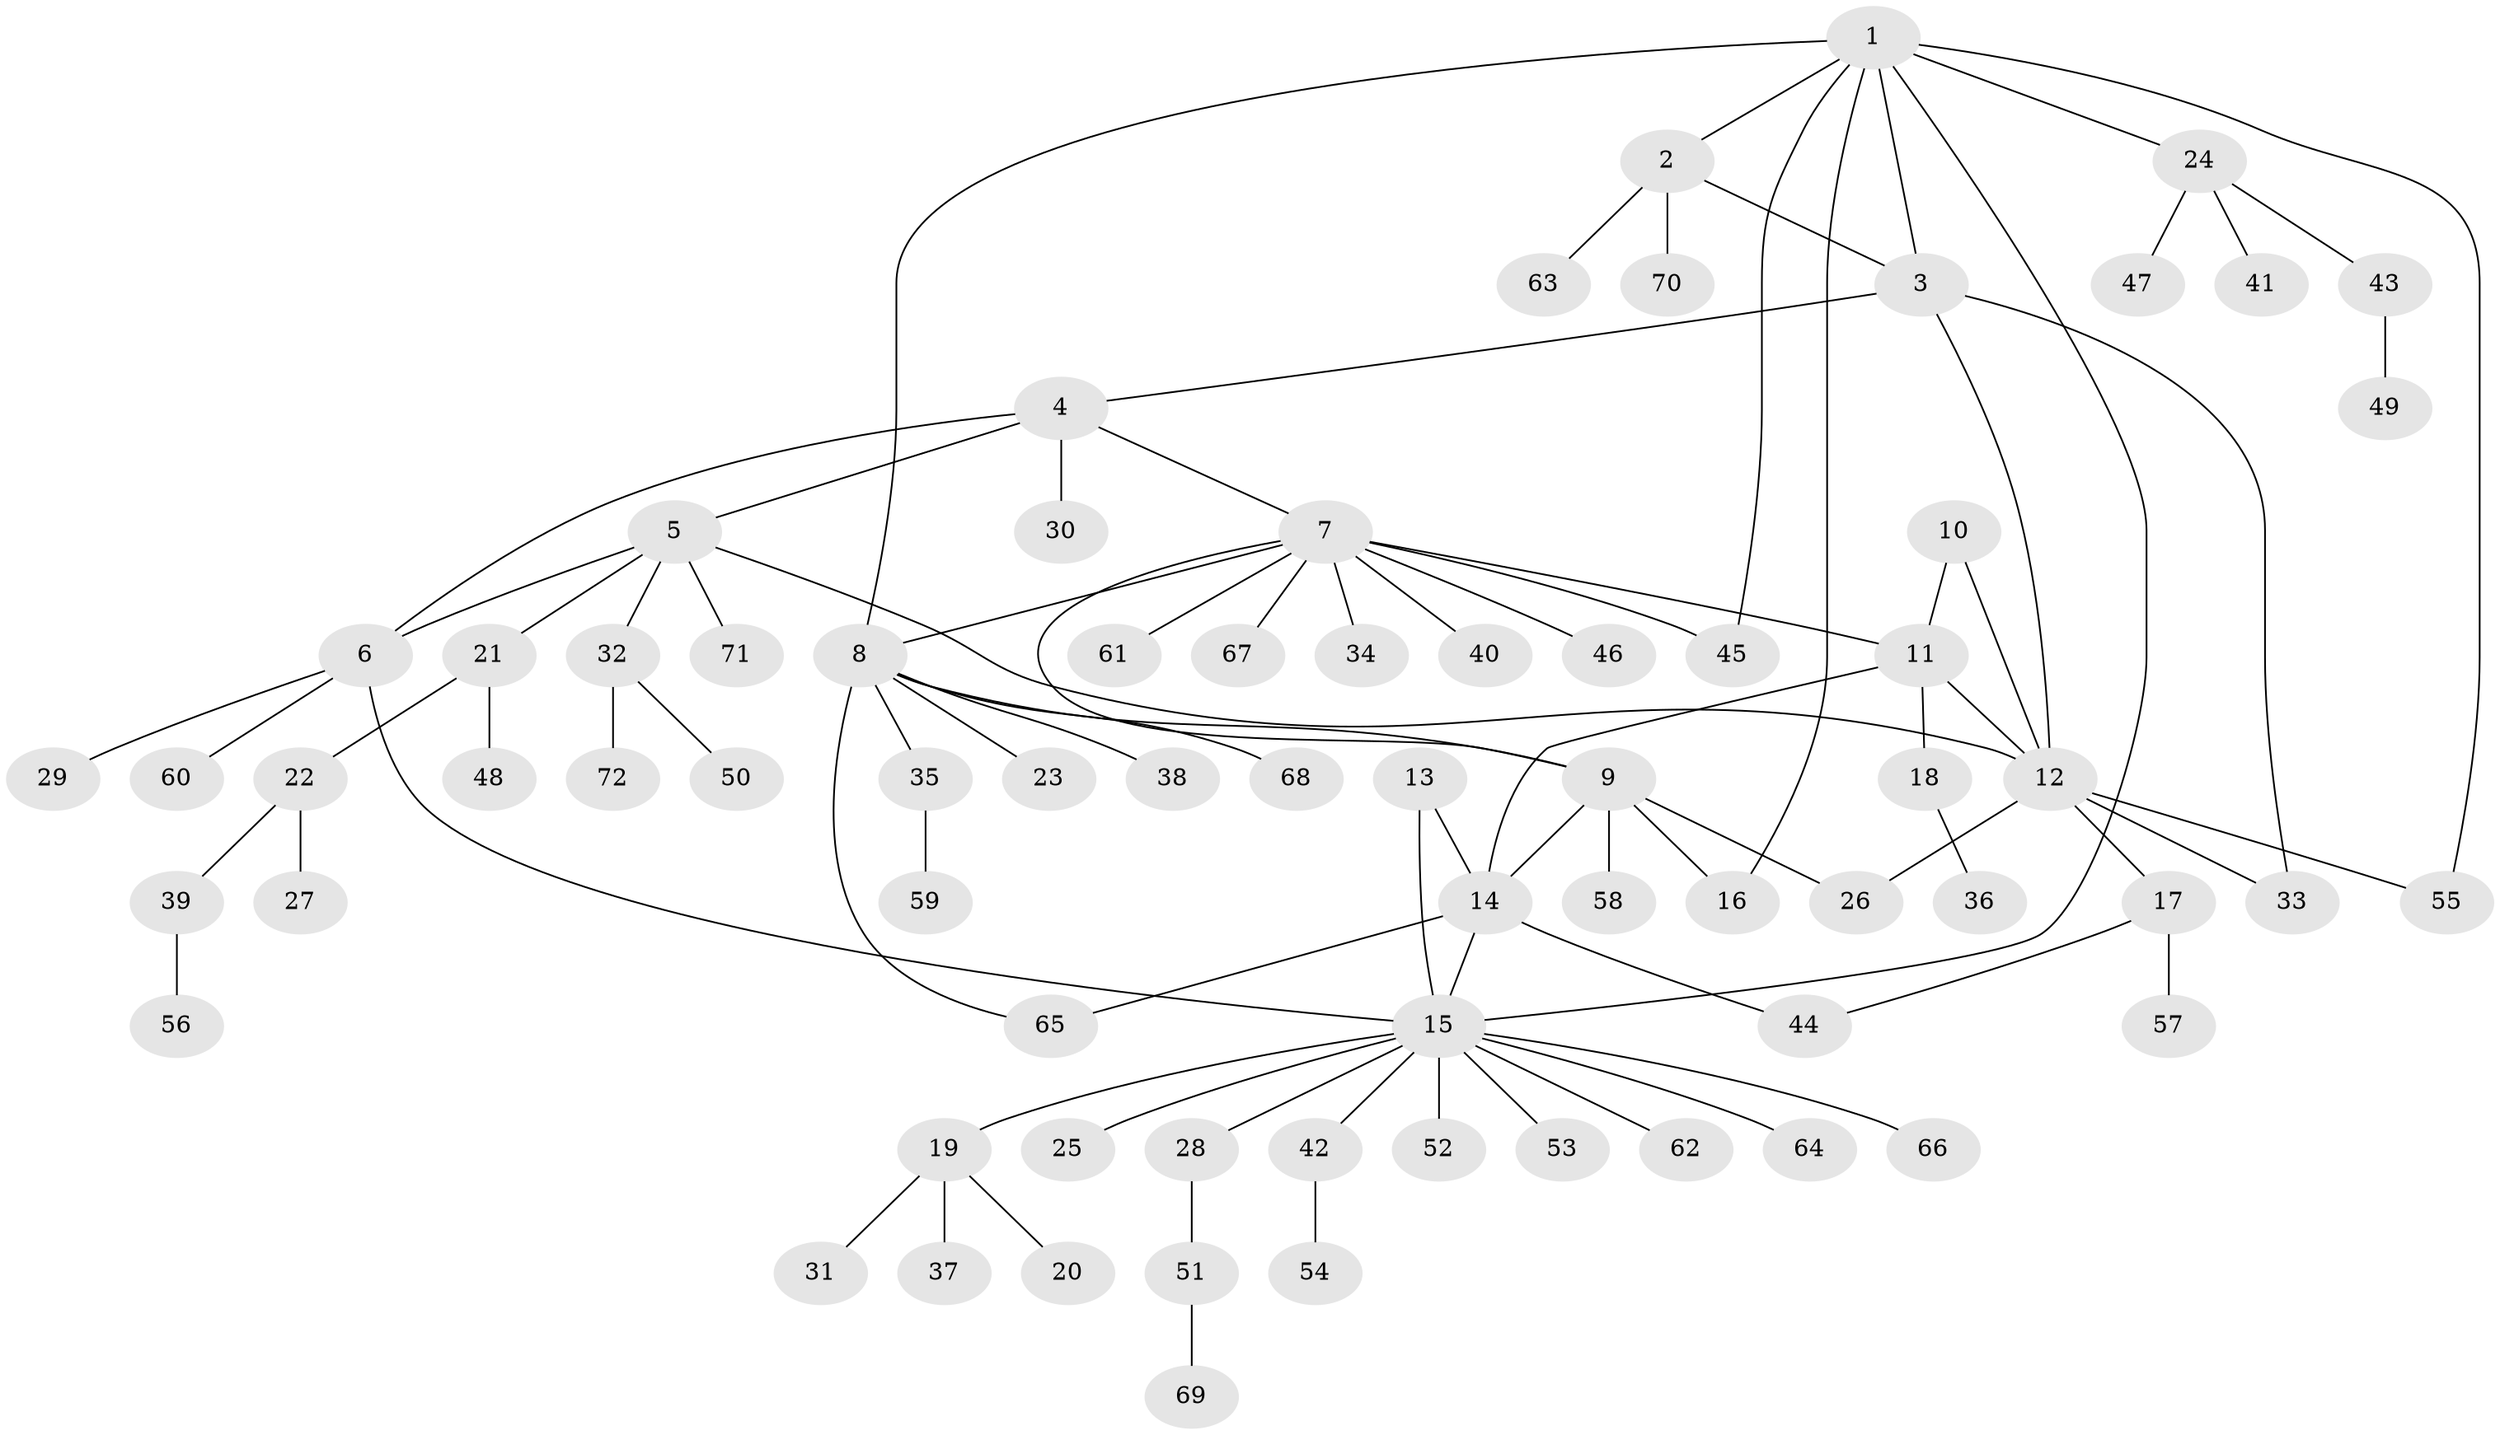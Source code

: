 // coarse degree distribution, {18: 0.018867924528301886, 3: 0.07547169811320754, 7: 0.05660377358490566, 8: 0.018867924528301886, 9: 0.018867924528301886, 6: 0.018867924528301886, 4: 0.03773584905660377, 5: 0.018867924528301886, 2: 0.1509433962264151, 1: 0.5849056603773585}
// Generated by graph-tools (version 1.1) at 2025/24/03/03/25 07:24:11]
// undirected, 72 vertices, 89 edges
graph export_dot {
graph [start="1"]
  node [color=gray90,style=filled];
  1;
  2;
  3;
  4;
  5;
  6;
  7;
  8;
  9;
  10;
  11;
  12;
  13;
  14;
  15;
  16;
  17;
  18;
  19;
  20;
  21;
  22;
  23;
  24;
  25;
  26;
  27;
  28;
  29;
  30;
  31;
  32;
  33;
  34;
  35;
  36;
  37;
  38;
  39;
  40;
  41;
  42;
  43;
  44;
  45;
  46;
  47;
  48;
  49;
  50;
  51;
  52;
  53;
  54;
  55;
  56;
  57;
  58;
  59;
  60;
  61;
  62;
  63;
  64;
  65;
  66;
  67;
  68;
  69;
  70;
  71;
  72;
  1 -- 2;
  1 -- 3;
  1 -- 8;
  1 -- 15;
  1 -- 16;
  1 -- 24;
  1 -- 45;
  1 -- 55;
  2 -- 3;
  2 -- 63;
  2 -- 70;
  3 -- 4;
  3 -- 12;
  3 -- 33;
  4 -- 5;
  4 -- 6;
  4 -- 7;
  4 -- 30;
  5 -- 6;
  5 -- 12;
  5 -- 21;
  5 -- 32;
  5 -- 71;
  6 -- 15;
  6 -- 29;
  6 -- 60;
  7 -- 8;
  7 -- 9;
  7 -- 11;
  7 -- 34;
  7 -- 40;
  7 -- 45;
  7 -- 46;
  7 -- 61;
  7 -- 67;
  8 -- 9;
  8 -- 23;
  8 -- 35;
  8 -- 38;
  8 -- 65;
  8 -- 68;
  9 -- 14;
  9 -- 16;
  9 -- 26;
  9 -- 58;
  10 -- 11;
  10 -- 12;
  11 -- 12;
  11 -- 14;
  11 -- 18;
  12 -- 17;
  12 -- 26;
  12 -- 33;
  12 -- 55;
  13 -- 14;
  13 -- 15;
  14 -- 15;
  14 -- 44;
  14 -- 65;
  15 -- 19;
  15 -- 25;
  15 -- 28;
  15 -- 42;
  15 -- 52;
  15 -- 53;
  15 -- 62;
  15 -- 64;
  15 -- 66;
  17 -- 44;
  17 -- 57;
  18 -- 36;
  19 -- 20;
  19 -- 31;
  19 -- 37;
  21 -- 22;
  21 -- 48;
  22 -- 27;
  22 -- 39;
  24 -- 41;
  24 -- 43;
  24 -- 47;
  28 -- 51;
  32 -- 50;
  32 -- 72;
  35 -- 59;
  39 -- 56;
  42 -- 54;
  43 -- 49;
  51 -- 69;
}
